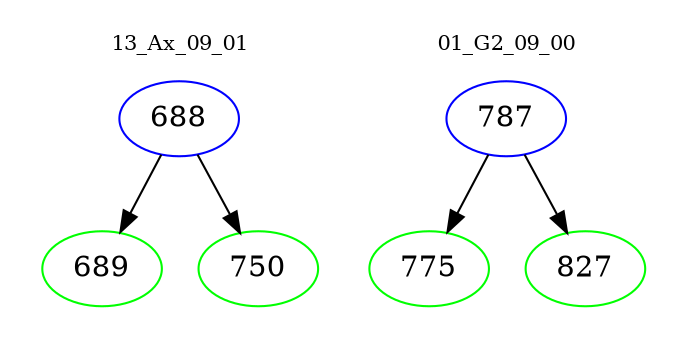 digraph{
subgraph cluster_0 {
color = white
label = "13_Ax_09_01";
fontsize=10;
T0_688 [label="688", color="blue"]
T0_688 -> T0_689 [color="black"]
T0_689 [label="689", color="green"]
T0_688 -> T0_750 [color="black"]
T0_750 [label="750", color="green"]
}
subgraph cluster_1 {
color = white
label = "01_G2_09_00";
fontsize=10;
T1_787 [label="787", color="blue"]
T1_787 -> T1_775 [color="black"]
T1_775 [label="775", color="green"]
T1_787 -> T1_827 [color="black"]
T1_827 [label="827", color="green"]
}
}
